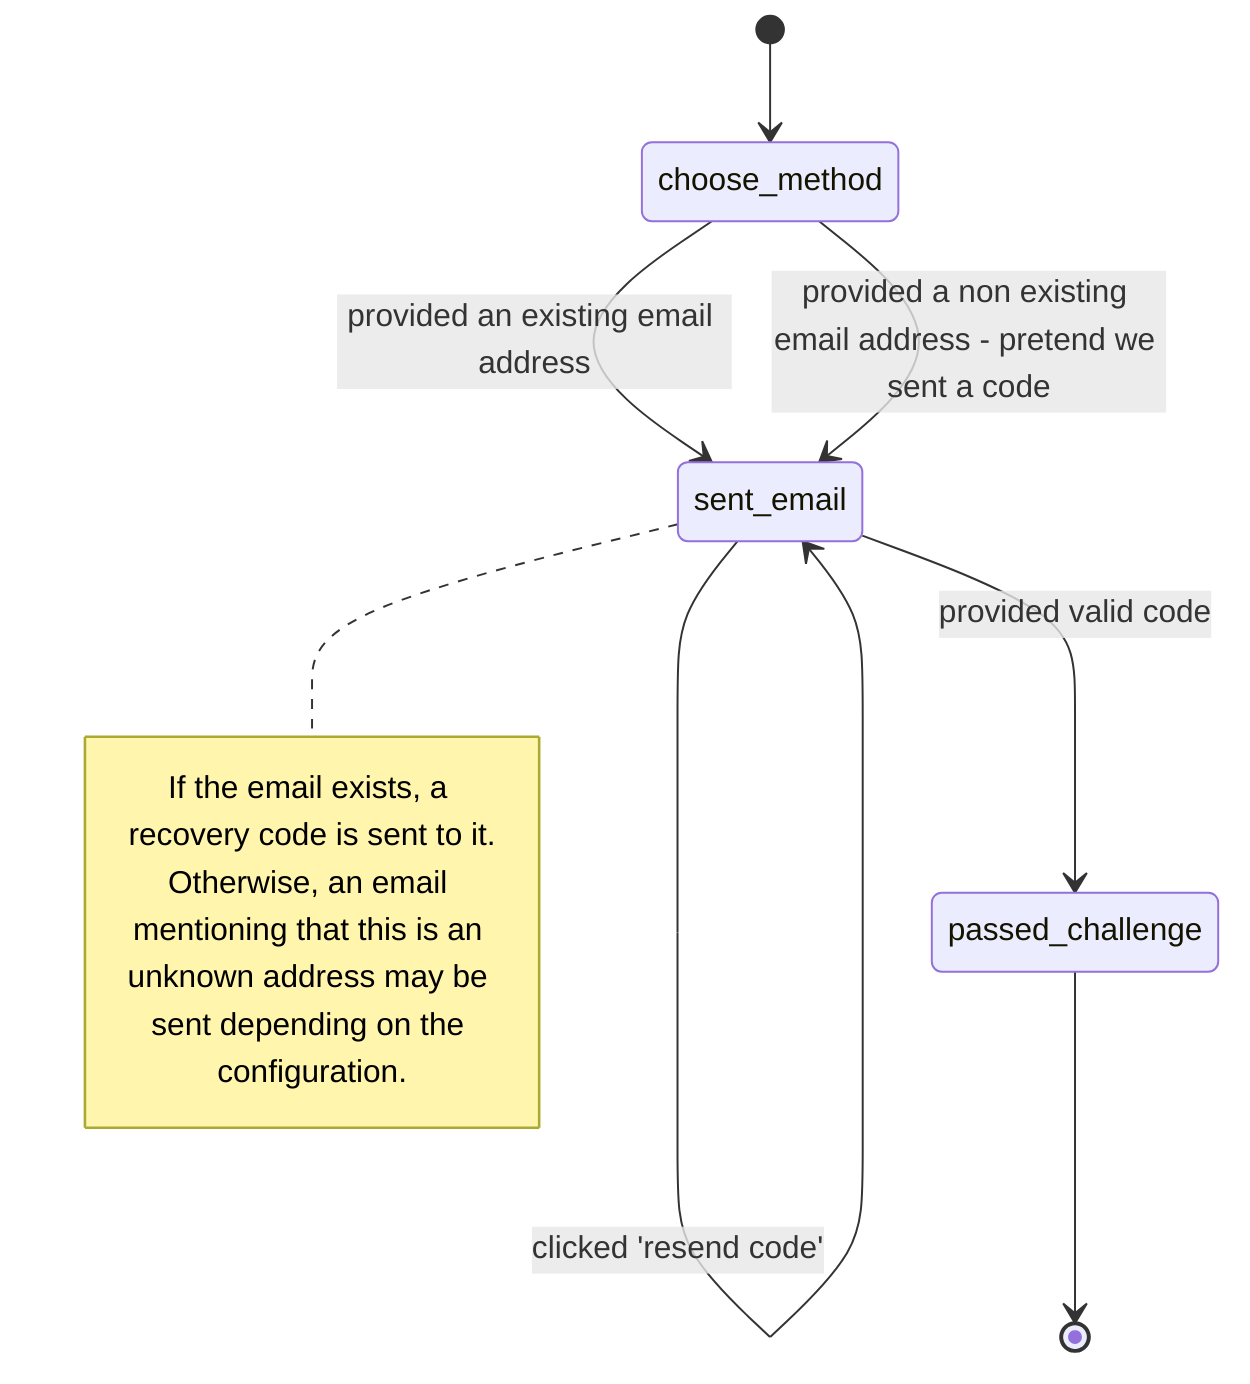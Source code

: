 stateDiagram-v2
  [*] --> choose_method
  choose_method --> sent_email: provided an existing email address
  sent_email --> sent_email: clicked 'resend code'
  choose_method --> sent_email: provided a non existing email address - pretend we sent a code
  sent_email --> passed_challenge: provided valid code
  passed_challenge --> [*]

  note right of sent_email
    If the email exists, a recovery code is sent to it.
    Otherwise, an email mentioning that this is an unknown address may be sent depending on the configuration.
  end note